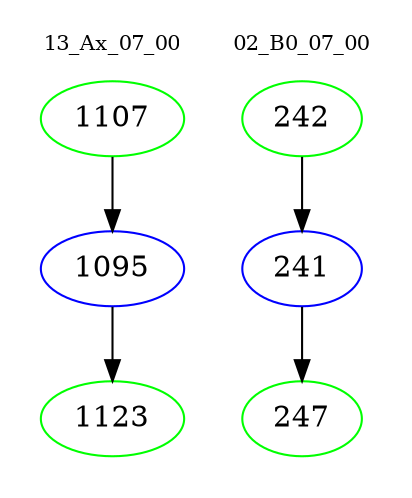 digraph{
subgraph cluster_0 {
color = white
label = "13_Ax_07_00";
fontsize=10;
T0_1107 [label="1107", color="green"]
T0_1107 -> T0_1095 [color="black"]
T0_1095 [label="1095", color="blue"]
T0_1095 -> T0_1123 [color="black"]
T0_1123 [label="1123", color="green"]
}
subgraph cluster_1 {
color = white
label = "02_B0_07_00";
fontsize=10;
T1_242 [label="242", color="green"]
T1_242 -> T1_241 [color="black"]
T1_241 [label="241", color="blue"]
T1_241 -> T1_247 [color="black"]
T1_247 [label="247", color="green"]
}
}
